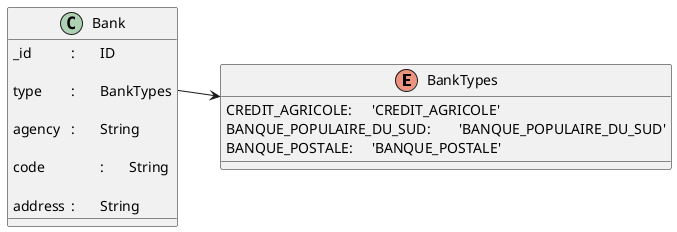 @startuml

enum BankTypes {
	CREDIT_AGRICOLE:	'CREDIT_AGRICOLE'
	BANQUE_POPULAIRE_DU_SUD:	'BANQUE_POPULAIRE_DU_SUD'
	BANQUE_POSTALE:	'BANQUE_POSTALE'
}


class Bank {
	_id		:	ID

	type		:	BankTypes

	agency	:	String

	code		:	String

	address	:	String
}

Bank::type -> BankTypes

@enduml
